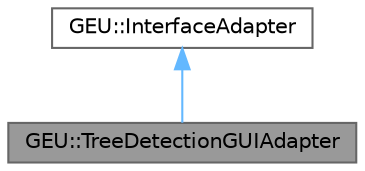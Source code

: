 digraph "GEU::TreeDetectionGUIAdapter"
{
 // LATEX_PDF_SIZE
  bgcolor="transparent";
  edge [fontname=Helvetica,fontsize=10,labelfontname=Helvetica,labelfontsize=10];
  node [fontname=Helvetica,fontsize=10,shape=box,height=0.2,width=0.4];
  Node1 [id="Node000001",label="GEU::TreeDetectionGUIAdapter",height=0.2,width=0.4,color="gray40", fillcolor="grey60", style="filled", fontcolor="black",tooltip=" "];
  Node2 -> Node1 [id="edge1_Node000001_Node000002",dir="back",color="steelblue1",style="solid",tooltip=" "];
  Node2 [id="Node000002",label="GEU::InterfaceAdapter",height=0.2,width=0.4,color="gray40", fillcolor="white", style="filled",URL="$d8/d00/class_g_e_u_1_1_interface_adapter.html",tooltip="Adapter pattern for GUI windows and functionality."];
}
